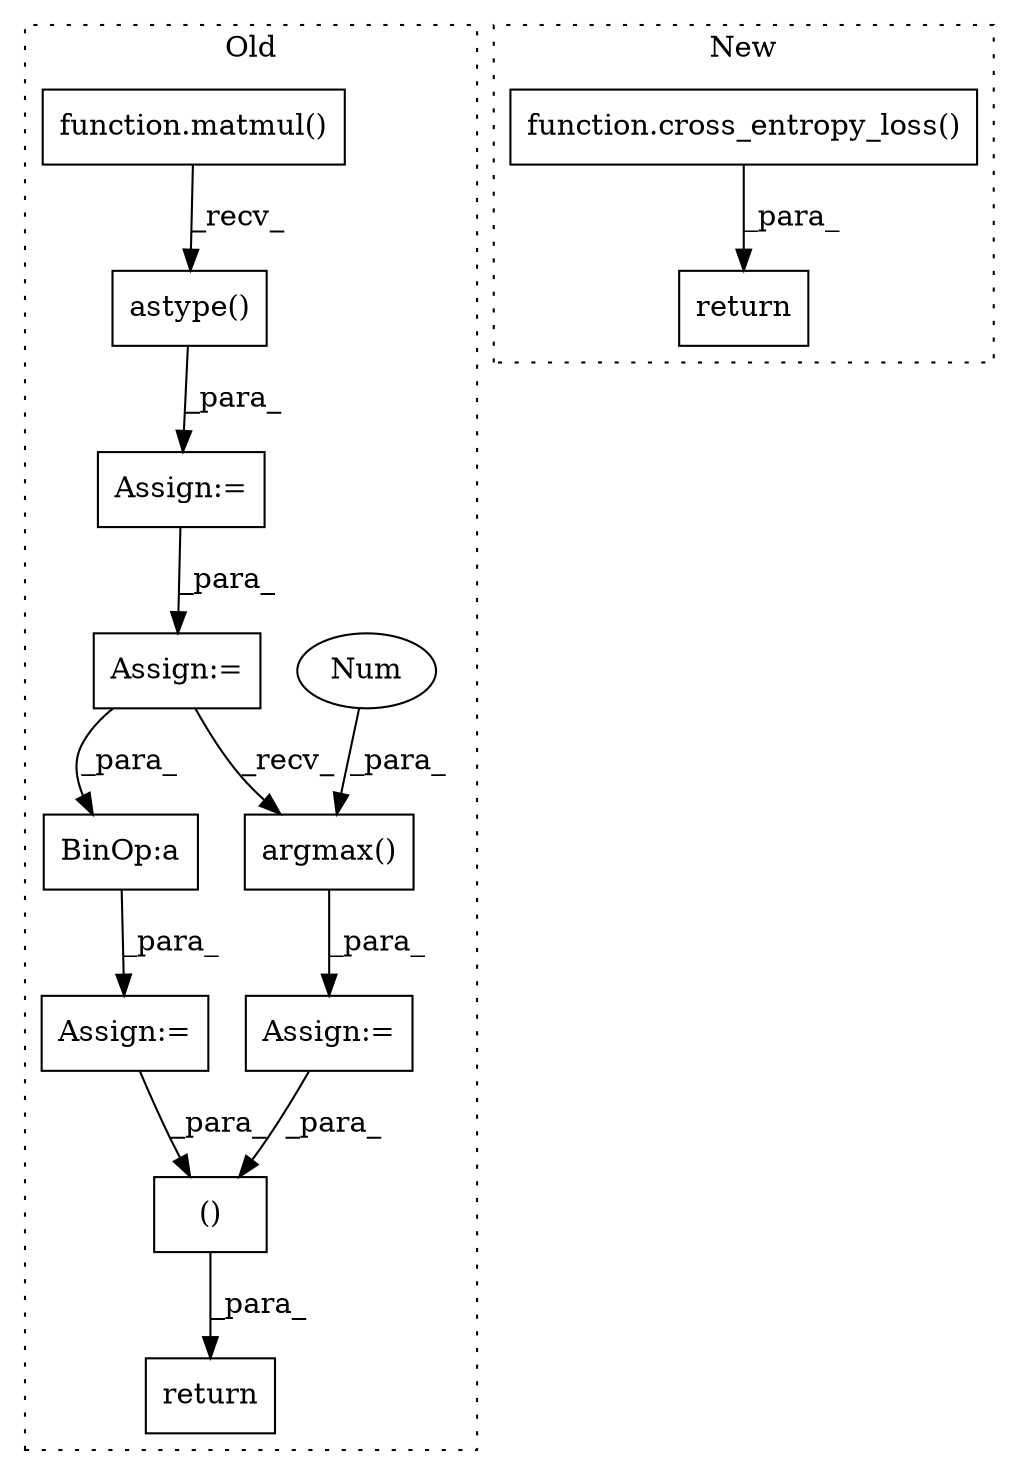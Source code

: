 digraph G {
subgraph cluster0 {
1 [label="return" a="93" s="2374" l="7" shape="box"];
3 [label="BinOp:a" a="82" s="2256" l="3" shape="box"];
4 [label="()" a="54" s="2385" l="5" shape="box"];
5 [label="argmax()" a="75" s="2336,2349" l="11,1" shape="box"];
6 [label="Num" a="76" s="2347" l="2" shape="ellipse"];
7 [label="function.matmul()" a="75" s="1982,2003" l="7,1" shape="box"];
8 [label="Assign:=" a="68" s="2321" l="3" shape="box"];
9 [label="Assign:=" a="68" s="1979" l="3" shape="box"];
10 [label="Assign:=" a="68" s="2222" l="3" shape="box"];
11 [label="Assign:=" a="68" s="2032" l="3" shape="box"];
13 [label="astype()" a="75" s="1982,2023" l="30,1" shape="box"];
label = "Old";
style="dotted";
}
subgraph cluster1 {
2 [label="function.cross_entropy_loss()" a="75" s="1976,2008" l="19,1" shape="box"];
12 [label="return" a="93" s="1969" l="7" shape="box"];
label = "New";
style="dotted";
}
2 -> 12 [label="_para_"];
3 -> 10 [label="_para_"];
4 -> 1 [label="_para_"];
5 -> 8 [label="_para_"];
6 -> 5 [label="_para_"];
7 -> 13 [label="_recv_"];
8 -> 4 [label="_para_"];
9 -> 11 [label="_para_"];
10 -> 4 [label="_para_"];
11 -> 3 [label="_para_"];
11 -> 5 [label="_recv_"];
13 -> 9 [label="_para_"];
}